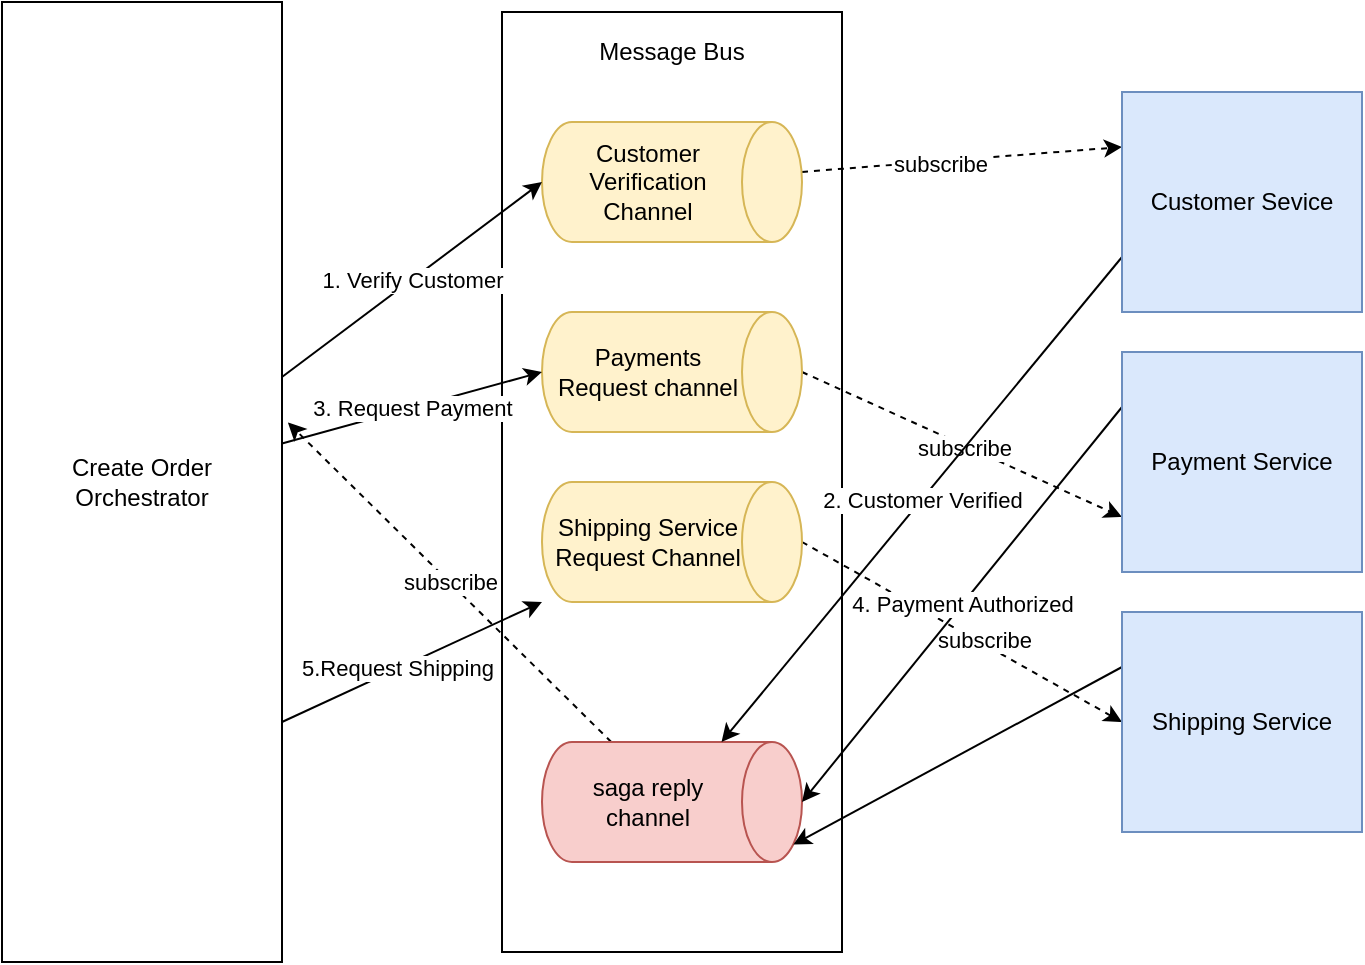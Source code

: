 <mxfile version="20.2.3" type="device"><diagram id="Bo1_YdIbohR2qPluvnR5" name="Page-1"><mxGraphModel dx="1209" dy="744" grid="1" gridSize="10" guides="1" tooltips="1" connect="1" arrows="1" fold="1" page="1" pageScale="1" pageWidth="827" pageHeight="1169" math="0" shadow="0"><root><mxCell id="0"/><mxCell id="1" parent="0"/><mxCell id="p9ijY1Puy5NW4J3iUByb-1" value="Create Order Orchestrator" style="rounded=0;whiteSpace=wrap;html=1;" parent="1" vertex="1"><mxGeometry x="40" y="120" width="140" height="480" as="geometry"/></mxCell><mxCell id="JMM29oL22X3Cbtkbqkik-1" value="" style="rounded=0;whiteSpace=wrap;html=1;" parent="1" vertex="1"><mxGeometry x="290" y="125" width="170" height="470" as="geometry"/></mxCell><mxCell id="JMM29oL22X3Cbtkbqkik-2" value="Message Bus" style="text;html=1;strokeColor=none;fillColor=none;align=center;verticalAlign=middle;whiteSpace=wrap;rounded=0;" parent="1" vertex="1"><mxGeometry x="310" y="135" width="130" height="20" as="geometry"/></mxCell><mxCell id="hXBaFfLF3EfYuOETiKBN-4" style="edgeStyle=none;rounded=0;orthogonalLoop=1;jettySize=auto;html=1;entryX=0;entryY=0.25;entryDx=0;entryDy=0;dashed=1;" parent="1" source="JMM29oL22X3Cbtkbqkik-3" target="hXBaFfLF3EfYuOETiKBN-1" edge="1"><mxGeometry relative="1" as="geometry"/></mxCell><mxCell id="hXBaFfLF3EfYuOETiKBN-5" value="subscribe" style="edgeLabel;html=1;align=center;verticalAlign=middle;resizable=0;points=[];" parent="hXBaFfLF3EfYuOETiKBN-4" vertex="1" connectable="0"><mxGeometry x="-0.14" y="-1" relative="1" as="geometry"><mxPoint as="offset"/></mxGeometry></mxCell><mxCell id="JMM29oL22X3Cbtkbqkik-3" value="Customer Verification Channel" style="shape=cylinder3;whiteSpace=wrap;html=1;boundedLbl=1;backgroundOutline=1;size=15;direction=south;fillColor=#fff2cc;strokeColor=#d6b656;" parent="1" vertex="1"><mxGeometry x="310" y="180" width="130" height="60" as="geometry"/></mxCell><mxCell id="hXBaFfLF3EfYuOETiKBN-7" value="subscribe" style="edgeStyle=none;rounded=0;orthogonalLoop=1;jettySize=auto;html=1;entryX=1.021;entryY=0.438;entryDx=0;entryDy=0;entryPerimeter=0;dashed=1;" parent="1" source="JMM29oL22X3Cbtkbqkik-4" target="p9ijY1Puy5NW4J3iUByb-1" edge="1"><mxGeometry relative="1" as="geometry"/></mxCell><mxCell id="JMM29oL22X3Cbtkbqkik-4" value="saga reply channel" style="shape=cylinder3;whiteSpace=wrap;html=1;boundedLbl=1;backgroundOutline=1;size=15;direction=south;fillColor=#f8cecc;strokeColor=#b85450;" parent="1" vertex="1"><mxGeometry x="310" y="490" width="130" height="60" as="geometry"/></mxCell><mxCell id="hXBaFfLF3EfYuOETiKBN-9" style="edgeStyle=none;rounded=0;orthogonalLoop=1;jettySize=auto;html=1;exitX=0.5;exitY=0;exitDx=0;exitDy=0;exitPerimeter=0;entryX=0;entryY=0.75;entryDx=0;entryDy=0;dashed=1;" parent="1" source="JMM29oL22X3Cbtkbqkik-5" target="hXBaFfLF3EfYuOETiKBN-2" edge="1"><mxGeometry relative="1" as="geometry"/></mxCell><mxCell id="hXBaFfLF3EfYuOETiKBN-10" value="subscribe" style="edgeLabel;html=1;align=center;verticalAlign=middle;resizable=0;points=[];" parent="hXBaFfLF3EfYuOETiKBN-9" vertex="1" connectable="0"><mxGeometry x="0.018" y="-1" relative="1" as="geometry"><mxPoint as="offset"/></mxGeometry></mxCell><mxCell id="JMM29oL22X3Cbtkbqkik-5" value="Payments Request channel" style="shape=cylinder3;whiteSpace=wrap;html=1;boundedLbl=1;backgroundOutline=1;size=15;direction=south;fillColor=#fff2cc;strokeColor=#d6b656;" parent="1" vertex="1"><mxGeometry x="310" y="275" width="130" height="60" as="geometry"/></mxCell><mxCell id="hXBaFfLF3EfYuOETiKBN-14" style="edgeStyle=none;rounded=0;orthogonalLoop=1;jettySize=auto;html=1;exitX=0.5;exitY=0;exitDx=0;exitDy=0;exitPerimeter=0;entryX=0;entryY=0.5;entryDx=0;entryDy=0;dashed=1;" parent="1" source="JMM29oL22X3Cbtkbqkik-6" target="hXBaFfLF3EfYuOETiKBN-3" edge="1"><mxGeometry relative="1" as="geometry"/></mxCell><mxCell id="hXBaFfLF3EfYuOETiKBN-15" value="subscribe" style="edgeLabel;html=1;align=center;verticalAlign=middle;resizable=0;points=[];" parent="hXBaFfLF3EfYuOETiKBN-14" vertex="1" connectable="0"><mxGeometry x="0.117" y="2" relative="1" as="geometry"><mxPoint as="offset"/></mxGeometry></mxCell><mxCell id="JMM29oL22X3Cbtkbqkik-6" value="Shipping Service Request Channel" style="shape=cylinder3;whiteSpace=wrap;html=1;boundedLbl=1;backgroundOutline=1;size=15;direction=south;fillColor=#fff2cc;strokeColor=#d6b656;" parent="1" vertex="1"><mxGeometry x="310" y="360" width="130" height="60" as="geometry"/></mxCell><mxCell id="JMM29oL22X3Cbtkbqkik-7" value="1. Verify Customer" style="rounded=0;orthogonalLoop=1;jettySize=auto;html=1;entryX=0.5;entryY=1;entryDx=0;entryDy=0;entryPerimeter=0;" parent="1" source="p9ijY1Puy5NW4J3iUByb-1" target="JMM29oL22X3Cbtkbqkik-3" edge="1"><mxGeometry relative="1" as="geometry"/></mxCell><mxCell id="hXBaFfLF3EfYuOETiKBN-6" value="2. Customer Verified" style="edgeStyle=none;rounded=0;orthogonalLoop=1;jettySize=auto;html=1;exitX=0;exitY=0.75;exitDx=0;exitDy=0;" parent="1" source="hXBaFfLF3EfYuOETiKBN-1" target="JMM29oL22X3Cbtkbqkik-4" edge="1"><mxGeometry relative="1" as="geometry"/></mxCell><mxCell id="hXBaFfLF3EfYuOETiKBN-1" value="Customer Sevice" style="rounded=0;whiteSpace=wrap;html=1;fillColor=#dae8fc;strokeColor=#6c8ebf;" parent="1" vertex="1"><mxGeometry x="600" y="165" width="120" height="110" as="geometry"/></mxCell><mxCell id="hXBaFfLF3EfYuOETiKBN-11" value="4. Payment Authorized" style="edgeStyle=none;rounded=0;orthogonalLoop=1;jettySize=auto;html=1;exitX=0;exitY=0.25;exitDx=0;exitDy=0;entryX=0.5;entryY=0;entryDx=0;entryDy=0;entryPerimeter=0;" parent="1" source="hXBaFfLF3EfYuOETiKBN-2" target="JMM29oL22X3Cbtkbqkik-4" edge="1"><mxGeometry relative="1" as="geometry"/></mxCell><mxCell id="hXBaFfLF3EfYuOETiKBN-2" value="Payment Service" style="rounded=0;whiteSpace=wrap;html=1;fillColor=#dae8fc;strokeColor=#6c8ebf;" parent="1" vertex="1"><mxGeometry x="600" y="295" width="120" height="110" as="geometry"/></mxCell><mxCell id="hXBaFfLF3EfYuOETiKBN-16" style="edgeStyle=none;rounded=0;orthogonalLoop=1;jettySize=auto;html=1;exitX=0;exitY=0.25;exitDx=0;exitDy=0;entryX=0.855;entryY=0;entryDx=0;entryDy=4.35;entryPerimeter=0;" parent="1" source="hXBaFfLF3EfYuOETiKBN-3" target="JMM29oL22X3Cbtkbqkik-4" edge="1"><mxGeometry relative="1" as="geometry"/></mxCell><mxCell id="hXBaFfLF3EfYuOETiKBN-3" value="Shipping Service" style="rounded=0;whiteSpace=wrap;html=1;fillColor=#dae8fc;strokeColor=#6c8ebf;" parent="1" vertex="1"><mxGeometry x="600" y="425" width="120" height="110" as="geometry"/></mxCell><mxCell id="hXBaFfLF3EfYuOETiKBN-8" value="3. Request Payment" style="edgeStyle=none;rounded=0;orthogonalLoop=1;jettySize=auto;html=1;entryX=0.5;entryY=1;entryDx=0;entryDy=0;entryPerimeter=0;" parent="1" source="p9ijY1Puy5NW4J3iUByb-1" target="JMM29oL22X3Cbtkbqkik-5" edge="1"><mxGeometry relative="1" as="geometry"/></mxCell><mxCell id="hXBaFfLF3EfYuOETiKBN-12" style="edgeStyle=none;rounded=0;orthogonalLoop=1;jettySize=auto;html=1;exitX=1;exitY=0.75;exitDx=0;exitDy=0;" parent="1" source="p9ijY1Puy5NW4J3iUByb-1" target="JMM29oL22X3Cbtkbqkik-6" edge="1"><mxGeometry relative="1" as="geometry"/></mxCell><mxCell id="hXBaFfLF3EfYuOETiKBN-13" value="5.Request Shipping&amp;nbsp;" style="edgeLabel;html=1;align=center;verticalAlign=middle;resizable=0;points=[];" parent="hXBaFfLF3EfYuOETiKBN-12" vertex="1" connectable="0"><mxGeometry x="-0.076" relative="1" as="geometry"><mxPoint x="-1" as="offset"/></mxGeometry></mxCell></root></mxGraphModel></diagram></mxfile>